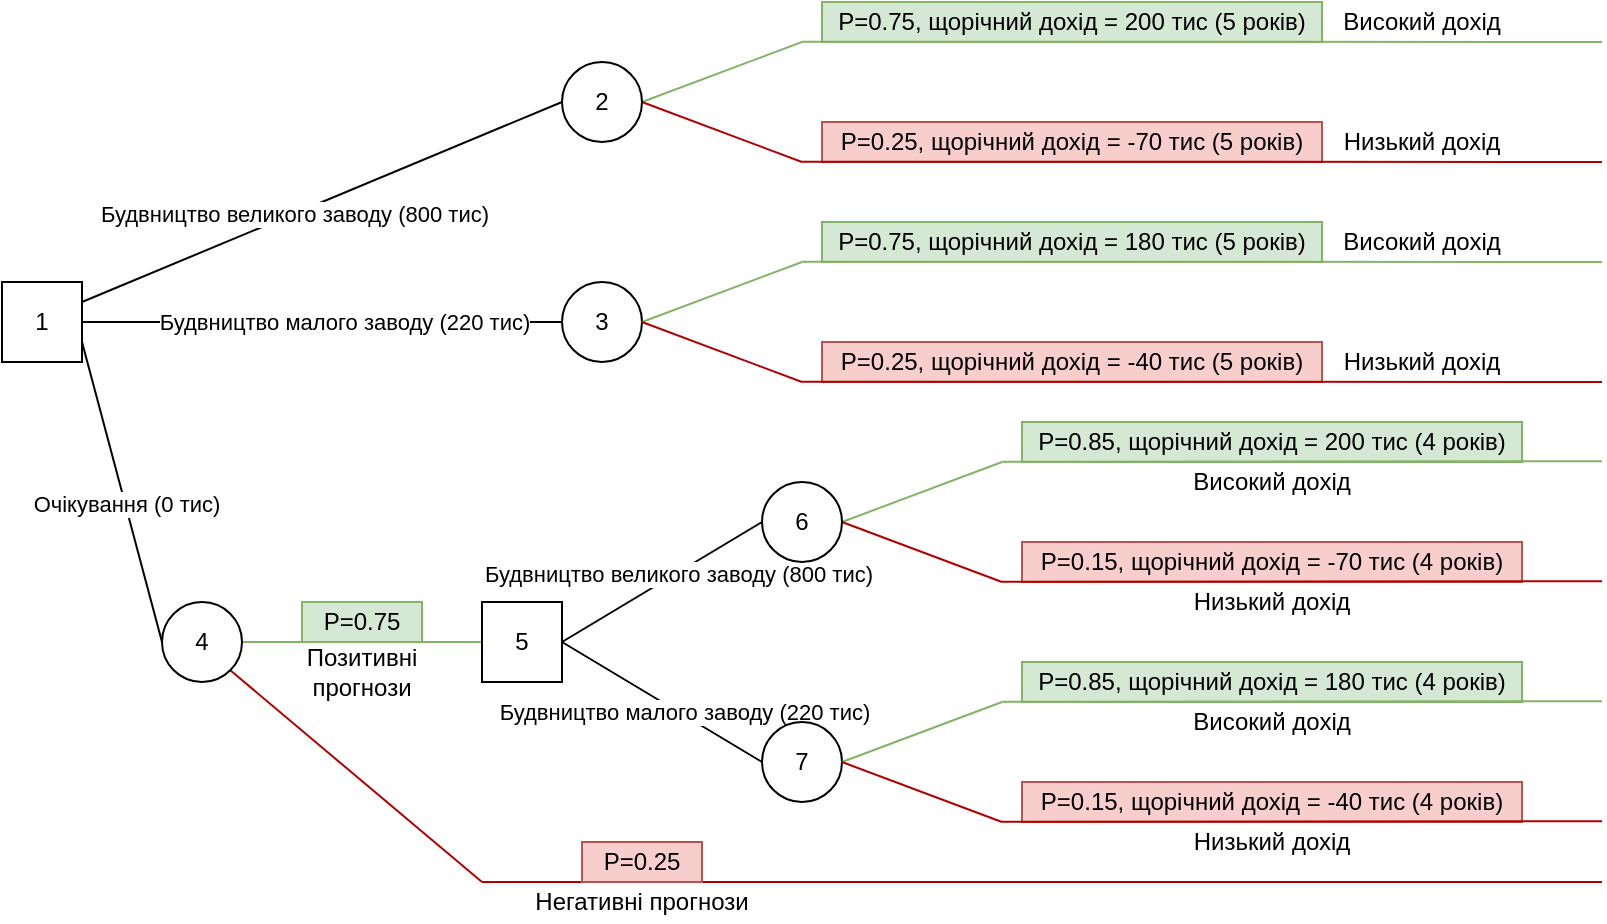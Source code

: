 <mxfile version="15.2.0" type="device"><diagram id="xG435I1lOIDDwYqT2u2s" name="Page-1"><mxGraphModel dx="627" dy="480" grid="1" gridSize="10" guides="1" tooltips="1" connect="1" arrows="1" fold="1" page="1" pageScale="1" pageWidth="827" pageHeight="1169" math="0" shadow="0"><root><mxCell id="0"/><mxCell id="1" parent="0"/><mxCell id="Hzv6SR_KVPgm8yLEBPtV-9" style="edgeStyle=orthogonalEdgeStyle;rounded=0;orthogonalLoop=1;jettySize=auto;html=1;exitX=1;exitY=0.5;exitDx=0;exitDy=0;entryX=0;entryY=0.5;entryDx=0;entryDy=0;endArrow=none;endFill=0;" edge="1" parent="1" source="Hzv6SR_KVPgm8yLEBPtV-1" target="Hzv6SR_KVPgm8yLEBPtV-3"><mxGeometry relative="1" as="geometry"/></mxCell><mxCell id="Hzv6SR_KVPgm8yLEBPtV-98" value="Будвництво малого заводу (220 тис)" style="edgeLabel;html=1;align=center;verticalAlign=middle;resizable=0;points=[];" vertex="1" connectable="0" parent="Hzv6SR_KVPgm8yLEBPtV-9"><mxGeometry x="0.093" relative="1" as="geometry"><mxPoint as="offset"/></mxGeometry></mxCell><mxCell id="Hzv6SR_KVPgm8yLEBPtV-10" style="rounded=0;orthogonalLoop=1;jettySize=auto;html=1;exitX=1;exitY=0.25;exitDx=0;exitDy=0;entryX=0;entryY=0.5;entryDx=0;entryDy=0;endArrow=none;endFill=0;" edge="1" parent="1" source="Hzv6SR_KVPgm8yLEBPtV-1" target="Hzv6SR_KVPgm8yLEBPtV-2"><mxGeometry relative="1" as="geometry"/></mxCell><mxCell id="Hzv6SR_KVPgm8yLEBPtV-95" value="Будвництво великого заводу (800 тис)" style="edgeLabel;html=1;align=center;verticalAlign=middle;resizable=0;points=[];" vertex="1" connectable="0" parent="Hzv6SR_KVPgm8yLEBPtV-10"><mxGeometry x="-0.115" relative="1" as="geometry"><mxPoint as="offset"/></mxGeometry></mxCell><mxCell id="Hzv6SR_KVPgm8yLEBPtV-11" style="edgeStyle=none;rounded=0;orthogonalLoop=1;jettySize=auto;html=1;exitX=1;exitY=0.75;exitDx=0;exitDy=0;entryX=0;entryY=0.5;entryDx=0;entryDy=0;endArrow=none;endFill=0;" edge="1" parent="1" source="Hzv6SR_KVPgm8yLEBPtV-1" target="Hzv6SR_KVPgm8yLEBPtV-4"><mxGeometry relative="1" as="geometry"/></mxCell><mxCell id="Hzv6SR_KVPgm8yLEBPtV-96" value="Очікування (0 тис)" style="edgeLabel;html=1;align=center;verticalAlign=middle;resizable=0;points=[];" vertex="1" connectable="0" parent="Hzv6SR_KVPgm8yLEBPtV-11"><mxGeometry x="0.08" relative="1" as="geometry"><mxPoint as="offset"/></mxGeometry></mxCell><mxCell id="Hzv6SR_KVPgm8yLEBPtV-1" value="1" style="whiteSpace=wrap;html=1;aspect=fixed;" vertex="1" parent="1"><mxGeometry y="280" width="40" height="40" as="geometry"/></mxCell><mxCell id="Hzv6SR_KVPgm8yLEBPtV-34" style="edgeStyle=none;rounded=0;orthogonalLoop=1;jettySize=auto;html=1;exitX=1;exitY=0.5;exitDx=0;exitDy=0;endArrow=none;endFill=0;fillColor=#d5e8d4;strokeColor=#82b366;" edge="1" parent="1" source="Hzv6SR_KVPgm8yLEBPtV-2"><mxGeometry relative="1" as="geometry"><mxPoint x="400" y="160" as="targetPoint"/></mxGeometry></mxCell><mxCell id="Hzv6SR_KVPgm8yLEBPtV-35" style="edgeStyle=none;rounded=0;orthogonalLoop=1;jettySize=auto;html=1;exitX=1;exitY=0.5;exitDx=0;exitDy=0;endArrow=none;endFill=0;fillColor=#e51400;strokeColor=#B20000;" edge="1" parent="1" source="Hzv6SR_KVPgm8yLEBPtV-2"><mxGeometry relative="1" as="geometry"><mxPoint x="400" y="220" as="targetPoint"/></mxGeometry></mxCell><mxCell id="Hzv6SR_KVPgm8yLEBPtV-2" value="2" style="ellipse;whiteSpace=wrap;html=1;aspect=fixed;" vertex="1" parent="1"><mxGeometry x="280" y="170" width="40" height="40" as="geometry"/></mxCell><mxCell id="Hzv6SR_KVPgm8yLEBPtV-3" value="3" style="ellipse;whiteSpace=wrap;html=1;aspect=fixed;" vertex="1" parent="1"><mxGeometry x="280" y="280" width="40" height="40" as="geometry"/></mxCell><mxCell id="Hzv6SR_KVPgm8yLEBPtV-12" style="edgeStyle=none;rounded=0;orthogonalLoop=1;jettySize=auto;html=1;exitX=1;exitY=0.5;exitDx=0;exitDy=0;entryX=0;entryY=0.5;entryDx=0;entryDy=0;endArrow=none;endFill=0;fillColor=#d5e8d4;strokeColor=#82b366;" edge="1" parent="1" source="Hzv6SR_KVPgm8yLEBPtV-4" target="Hzv6SR_KVPgm8yLEBPtV-6"><mxGeometry relative="1" as="geometry"/></mxCell><mxCell id="Hzv6SR_KVPgm8yLEBPtV-148" style="edgeStyle=none;rounded=0;orthogonalLoop=1;jettySize=auto;html=1;exitX=1;exitY=1;exitDx=0;exitDy=0;endArrow=none;endFill=0;fillColor=#e51400;strokeColor=#B20000;" edge="1" parent="1" source="Hzv6SR_KVPgm8yLEBPtV-4"><mxGeometry relative="1" as="geometry"><mxPoint x="240" y="580" as="targetPoint"/></mxGeometry></mxCell><mxCell id="Hzv6SR_KVPgm8yLEBPtV-4" value="4" style="ellipse;whiteSpace=wrap;html=1;aspect=fixed;" vertex="1" parent="1"><mxGeometry x="80" y="440" width="40" height="40" as="geometry"/></mxCell><mxCell id="Hzv6SR_KVPgm8yLEBPtV-138" style="edgeStyle=none;rounded=0;orthogonalLoop=1;jettySize=auto;html=1;exitX=1;exitY=0.5;exitDx=0;exitDy=0;entryX=0;entryY=0.5;entryDx=0;entryDy=0;endArrow=none;endFill=0;" edge="1" parent="1" source="Hzv6SR_KVPgm8yLEBPtV-6" target="Hzv6SR_KVPgm8yLEBPtV-122"><mxGeometry relative="1" as="geometry"/></mxCell><mxCell id="Hzv6SR_KVPgm8yLEBPtV-141" value="Будвництво великого заводу (800 тис)" style="edgeLabel;html=1;align=center;verticalAlign=middle;resizable=0;points=[];" vertex="1" connectable="0" parent="Hzv6SR_KVPgm8yLEBPtV-138"><mxGeometry x="0.148" relative="1" as="geometry"><mxPoint as="offset"/></mxGeometry></mxCell><mxCell id="Hzv6SR_KVPgm8yLEBPtV-139" style="edgeStyle=none;rounded=0;orthogonalLoop=1;jettySize=auto;html=1;exitX=1;exitY=0.5;exitDx=0;exitDy=0;entryX=0;entryY=0.5;entryDx=0;entryDy=0;endArrow=none;endFill=0;" edge="1" parent="1" source="Hzv6SR_KVPgm8yLEBPtV-6" target="Hzv6SR_KVPgm8yLEBPtV-123"><mxGeometry relative="1" as="geometry"/></mxCell><mxCell id="Hzv6SR_KVPgm8yLEBPtV-142" value="Будвництво малого заводу (220 тис)" style="edgeLabel;html=1;align=center;verticalAlign=middle;resizable=0;points=[];" vertex="1" connectable="0" parent="Hzv6SR_KVPgm8yLEBPtV-139"><mxGeometry x="0.204" y="1" relative="1" as="geometry"><mxPoint as="offset"/></mxGeometry></mxCell><mxCell id="Hzv6SR_KVPgm8yLEBPtV-6" value="5" style="whiteSpace=wrap;html=1;aspect=fixed;" vertex="1" parent="1"><mxGeometry x="240" y="440" width="40" height="40" as="geometry"/></mxCell><mxCell id="Hzv6SR_KVPgm8yLEBPtV-13" value="P=0.75, щорічний дохід = 200 тис (5 років)" style="text;html=1;strokeColor=#82b366;fillColor=#d5e8d4;align=center;verticalAlign=middle;whiteSpace=wrap;rounded=0;" vertex="1" parent="1"><mxGeometry x="410" y="140" width="250" height="20" as="geometry"/></mxCell><mxCell id="Hzv6SR_KVPgm8yLEBPtV-14" value="P=0.25, щорічний дохід = -70 тис (5 років)" style="text;html=1;strokeColor=#b85450;fillColor=#f8cecc;align=center;verticalAlign=middle;whiteSpace=wrap;rounded=0;" vertex="1" parent="1"><mxGeometry x="410" y="200.0" width="250" height="20" as="geometry"/></mxCell><mxCell id="Hzv6SR_KVPgm8yLEBPtV-19" value="" style="endArrow=none;html=1;fillColor=#e51400;strokeColor=#B20000;" edge="1" parent="1"><mxGeometry width="50" height="50" relative="1" as="geometry"><mxPoint x="400" y="219.84" as="sourcePoint"/><mxPoint x="800" y="220" as="targetPoint"/></mxGeometry></mxCell><mxCell id="Hzv6SR_KVPgm8yLEBPtV-21" value="" style="endArrow=none;html=1;fillColor=#d5e8d4;strokeColor=#82b366;" edge="1" parent="1"><mxGeometry width="50" height="50" relative="1" as="geometry"><mxPoint x="400" y="159.84" as="sourcePoint"/><mxPoint x="800" y="160" as="targetPoint"/></mxGeometry></mxCell><mxCell id="Hzv6SR_KVPgm8yLEBPtV-22" value="Високий дохід" style="text;html=1;strokeColor=none;fillColor=none;align=center;verticalAlign=middle;whiteSpace=wrap;rounded=0;" vertex="1" parent="1"><mxGeometry x="660" y="140" width="100" height="20" as="geometry"/></mxCell><mxCell id="Hzv6SR_KVPgm8yLEBPtV-23" value="Низький дохід" style="text;html=1;strokeColor=none;fillColor=none;align=center;verticalAlign=middle;whiteSpace=wrap;rounded=0;" vertex="1" parent="1"><mxGeometry x="660" y="200.0" width="100" height="20" as="geometry"/></mxCell><mxCell id="Hzv6SR_KVPgm8yLEBPtV-87" style="edgeStyle=none;rounded=0;orthogonalLoop=1;jettySize=auto;html=1;exitX=1;exitY=0.5;exitDx=0;exitDy=0;endArrow=none;endFill=0;fillColor=#d5e8d4;strokeColor=#82b366;" edge="1" parent="1"><mxGeometry relative="1" as="geometry"><mxPoint x="400" y="270" as="targetPoint"/><mxPoint x="320" y="300" as="sourcePoint"/></mxGeometry></mxCell><mxCell id="Hzv6SR_KVPgm8yLEBPtV-88" style="edgeStyle=none;rounded=0;orthogonalLoop=1;jettySize=auto;html=1;exitX=1;exitY=0.5;exitDx=0;exitDy=0;endArrow=none;endFill=0;fillColor=#e51400;strokeColor=#B20000;" edge="1" parent="1"><mxGeometry relative="1" as="geometry"><mxPoint x="400" y="330" as="targetPoint"/><mxPoint x="320" y="300" as="sourcePoint"/></mxGeometry></mxCell><mxCell id="Hzv6SR_KVPgm8yLEBPtV-89" value="P=0.75, щорічний дохід = 180 тис (5 років)" style="text;html=1;strokeColor=#82b366;fillColor=#d5e8d4;align=center;verticalAlign=middle;whiteSpace=wrap;rounded=0;" vertex="1" parent="1"><mxGeometry x="410" y="250" width="250" height="20" as="geometry"/></mxCell><mxCell id="Hzv6SR_KVPgm8yLEBPtV-90" value="P=0.25, щорічний дохід = -40 тис (5 років)" style="text;html=1;strokeColor=#b85450;fillColor=#f8cecc;align=center;verticalAlign=middle;whiteSpace=wrap;rounded=0;" vertex="1" parent="1"><mxGeometry x="410" y="310" width="250" height="20" as="geometry"/></mxCell><mxCell id="Hzv6SR_KVPgm8yLEBPtV-91" value="" style="endArrow=none;html=1;fillColor=#e51400;strokeColor=#B20000;" edge="1" parent="1"><mxGeometry width="50" height="50" relative="1" as="geometry"><mxPoint x="400" y="329.84" as="sourcePoint"/><mxPoint x="800" y="330" as="targetPoint"/></mxGeometry></mxCell><mxCell id="Hzv6SR_KVPgm8yLEBPtV-92" value="" style="endArrow=none;html=1;fillColor=#d5e8d4;strokeColor=#82b366;" edge="1" parent="1"><mxGeometry width="50" height="50" relative="1" as="geometry"><mxPoint x="400" y="269.84" as="sourcePoint"/><mxPoint x="800" y="270" as="targetPoint"/></mxGeometry></mxCell><mxCell id="Hzv6SR_KVPgm8yLEBPtV-93" value="Високий дохід" style="text;html=1;strokeColor=none;fillColor=none;align=center;verticalAlign=middle;whiteSpace=wrap;rounded=0;" vertex="1" parent="1"><mxGeometry x="660" y="250" width="100" height="20" as="geometry"/></mxCell><mxCell id="Hzv6SR_KVPgm8yLEBPtV-94" value="Низький дохід" style="text;html=1;strokeColor=none;fillColor=none;align=center;verticalAlign=middle;whiteSpace=wrap;rounded=0;" vertex="1" parent="1"><mxGeometry x="660" y="310" width="100" height="20" as="geometry"/></mxCell><mxCell id="Hzv6SR_KVPgm8yLEBPtV-99" value="P=0.75" style="text;html=1;strokeColor=#82b366;fillColor=#d5e8d4;align=center;verticalAlign=middle;whiteSpace=wrap;rounded=0;" vertex="1" parent="1"><mxGeometry x="150" y="440" width="60" height="20" as="geometry"/></mxCell><mxCell id="Hzv6SR_KVPgm8yLEBPtV-101" value="&lt;span style=&quot;font-family: &amp;#34;helvetica&amp;#34;&quot;&gt;Позитивні прогнози&lt;/span&gt;" style="text;html=1;strokeColor=none;fillColor=none;align=center;verticalAlign=middle;whiteSpace=wrap;rounded=0;" vertex="1" parent="1"><mxGeometry x="130" y="460" width="100" height="30" as="geometry"/></mxCell><mxCell id="Hzv6SR_KVPgm8yLEBPtV-120" style="edgeStyle=none;rounded=0;orthogonalLoop=1;jettySize=auto;html=1;exitX=1;exitY=0.5;exitDx=0;exitDy=0;endArrow=none;endFill=0;fillColor=#d5e8d4;strokeColor=#82b366;" edge="1" parent="1" source="Hzv6SR_KVPgm8yLEBPtV-122"><mxGeometry relative="1" as="geometry"><mxPoint x="500" y="370" as="targetPoint"/></mxGeometry></mxCell><mxCell id="Hzv6SR_KVPgm8yLEBPtV-121" style="edgeStyle=none;rounded=0;orthogonalLoop=1;jettySize=auto;html=1;exitX=1;exitY=0.5;exitDx=0;exitDy=0;endArrow=none;endFill=0;fillColor=#e51400;strokeColor=#B20000;" edge="1" parent="1" source="Hzv6SR_KVPgm8yLEBPtV-122"><mxGeometry relative="1" as="geometry"><mxPoint x="500" y="430" as="targetPoint"/></mxGeometry></mxCell><mxCell id="Hzv6SR_KVPgm8yLEBPtV-122" value="6" style="ellipse;whiteSpace=wrap;html=1;aspect=fixed;" vertex="1" parent="1"><mxGeometry x="380" y="380" width="40" height="40" as="geometry"/></mxCell><mxCell id="Hzv6SR_KVPgm8yLEBPtV-123" value="7" style="ellipse;whiteSpace=wrap;html=1;aspect=fixed;" vertex="1" parent="1"><mxGeometry x="380" y="500" width="40" height="40" as="geometry"/></mxCell><mxCell id="Hzv6SR_KVPgm8yLEBPtV-124" value="P=0.85, щорічний дохід = 200 тис (4 років)" style="text;html=1;strokeColor=#82b366;fillColor=#d5e8d4;align=center;verticalAlign=middle;whiteSpace=wrap;rounded=0;" vertex="1" parent="1"><mxGeometry x="510" y="350" width="250" height="20" as="geometry"/></mxCell><mxCell id="Hzv6SR_KVPgm8yLEBPtV-125" value="P=0.15, щорічний дохід = -70 тис (4 років)" style="text;html=1;strokeColor=#b85450;fillColor=#f8cecc;align=center;verticalAlign=middle;whiteSpace=wrap;rounded=0;" vertex="1" parent="1"><mxGeometry x="510" y="410" width="250" height="20" as="geometry"/></mxCell><mxCell id="Hzv6SR_KVPgm8yLEBPtV-126" value="" style="endArrow=none;html=1;fillColor=#e51400;strokeColor=#B20000;" edge="1" parent="1"><mxGeometry width="50" height="50" relative="1" as="geometry"><mxPoint x="500" y="429.84" as="sourcePoint"/><mxPoint x="800" y="429.63" as="targetPoint"/></mxGeometry></mxCell><mxCell id="Hzv6SR_KVPgm8yLEBPtV-127" value="" style="endArrow=none;html=1;fillColor=#d5e8d4;strokeColor=#82b366;" edge="1" parent="1"><mxGeometry width="50" height="50" relative="1" as="geometry"><mxPoint x="500" y="369.84" as="sourcePoint"/><mxPoint x="800" y="369.63" as="targetPoint"/></mxGeometry></mxCell><mxCell id="Hzv6SR_KVPgm8yLEBPtV-128" value="Високий дохід" style="text;html=1;strokeColor=none;fillColor=none;align=center;verticalAlign=middle;whiteSpace=wrap;rounded=0;" vertex="1" parent="1"><mxGeometry x="585" y="370" width="100" height="20" as="geometry"/></mxCell><mxCell id="Hzv6SR_KVPgm8yLEBPtV-129" value="Низький дохід" style="text;html=1;strokeColor=none;fillColor=none;align=center;verticalAlign=middle;whiteSpace=wrap;rounded=0;" vertex="1" parent="1"><mxGeometry x="585" y="430" width="100" height="20" as="geometry"/></mxCell><mxCell id="Hzv6SR_KVPgm8yLEBPtV-130" style="edgeStyle=none;rounded=0;orthogonalLoop=1;jettySize=auto;html=1;exitX=1;exitY=0.5;exitDx=0;exitDy=0;endArrow=none;endFill=0;fillColor=#d5e8d4;strokeColor=#82b366;" edge="1" parent="1"><mxGeometry relative="1" as="geometry"><mxPoint x="500" y="490" as="targetPoint"/><mxPoint x="420" y="520" as="sourcePoint"/></mxGeometry></mxCell><mxCell id="Hzv6SR_KVPgm8yLEBPtV-131" style="edgeStyle=none;rounded=0;orthogonalLoop=1;jettySize=auto;html=1;exitX=1;exitY=0.5;exitDx=0;exitDy=0;endArrow=none;endFill=0;fillColor=#e51400;strokeColor=#B20000;" edge="1" parent="1"><mxGeometry relative="1" as="geometry"><mxPoint x="500" y="550" as="targetPoint"/><mxPoint x="420" y="520" as="sourcePoint"/></mxGeometry></mxCell><mxCell id="Hzv6SR_KVPgm8yLEBPtV-132" value="P=0.85, щорічний дохід = 180 тис (4 років)" style="text;html=1;strokeColor=#82b366;fillColor=#d5e8d4;align=center;verticalAlign=middle;whiteSpace=wrap;rounded=0;" vertex="1" parent="1"><mxGeometry x="510" y="470" width="250" height="20" as="geometry"/></mxCell><mxCell id="Hzv6SR_KVPgm8yLEBPtV-133" value="P=0.15, щорічний дохід = -40 тис (4 років)" style="text;html=1;strokeColor=#b85450;fillColor=#f8cecc;align=center;verticalAlign=middle;whiteSpace=wrap;rounded=0;" vertex="1" parent="1"><mxGeometry x="510" y="530" width="250" height="20" as="geometry"/></mxCell><mxCell id="Hzv6SR_KVPgm8yLEBPtV-134" value="" style="endArrow=none;html=1;fillColor=#e51400;strokeColor=#B20000;" edge="1" parent="1"><mxGeometry width="50" height="50" relative="1" as="geometry"><mxPoint x="500" y="549.84" as="sourcePoint"/><mxPoint x="800" y="549.63" as="targetPoint"/></mxGeometry></mxCell><mxCell id="Hzv6SR_KVPgm8yLEBPtV-135" value="" style="endArrow=none;html=1;fillColor=#d5e8d4;strokeColor=#82b366;" edge="1" parent="1"><mxGeometry width="50" height="50" relative="1" as="geometry"><mxPoint x="500" y="489.84" as="sourcePoint"/><mxPoint x="800" y="489.63" as="targetPoint"/></mxGeometry></mxCell><mxCell id="Hzv6SR_KVPgm8yLEBPtV-136" value="Високий дохід" style="text;html=1;strokeColor=none;fillColor=none;align=center;verticalAlign=middle;whiteSpace=wrap;rounded=0;" vertex="1" parent="1"><mxGeometry x="585" y="490" width="100" height="20" as="geometry"/></mxCell><mxCell id="Hzv6SR_KVPgm8yLEBPtV-137" value="Низький дохід" style="text;html=1;strokeColor=none;fillColor=none;align=center;verticalAlign=middle;whiteSpace=wrap;rounded=0;" vertex="1" parent="1"><mxGeometry x="585" y="550" width="100" height="20" as="geometry"/></mxCell><mxCell id="Hzv6SR_KVPgm8yLEBPtV-144" value="" style="endArrow=none;html=1;fillColor=#e51400;strokeColor=#B20000;" edge="1" parent="1"><mxGeometry width="50" height="50" relative="1" as="geometry"><mxPoint x="240" y="580" as="sourcePoint"/><mxPoint x="800" y="580" as="targetPoint"/></mxGeometry></mxCell><mxCell id="Hzv6SR_KVPgm8yLEBPtV-146" value="&lt;span style=&quot;font-family: &amp;#34;helvetica&amp;#34;&quot;&gt;Негативні прогнози&lt;/span&gt;" style="text;html=1;strokeColor=none;fillColor=none;align=center;verticalAlign=middle;whiteSpace=wrap;rounded=0;" vertex="1" parent="1"><mxGeometry x="255" y="580" width="130" height="20" as="geometry"/></mxCell><mxCell id="Hzv6SR_KVPgm8yLEBPtV-147" value="P=0.25" style="text;html=1;strokeColor=#b85450;fillColor=#f8cecc;align=center;verticalAlign=middle;whiteSpace=wrap;rounded=0;" vertex="1" parent="1"><mxGeometry x="290" y="560" width="60" height="20" as="geometry"/></mxCell></root></mxGraphModel></diagram></mxfile>